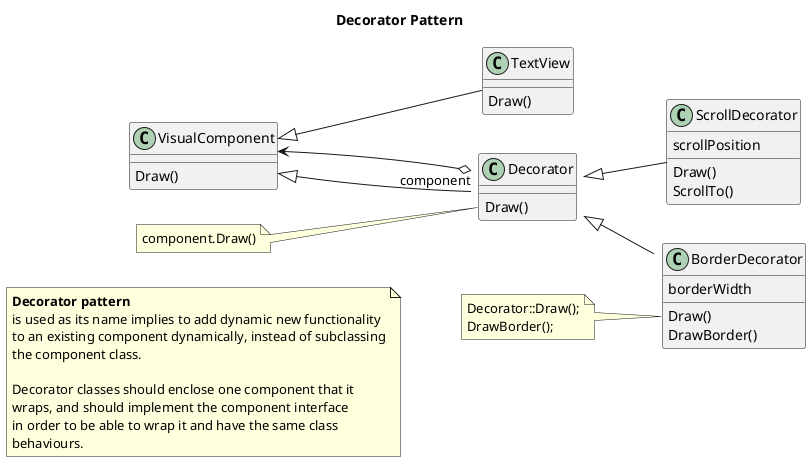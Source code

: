 @startuml

left to right direction
title Decorator Pattern

note as n1
    <b>Decorator pattern</b> 
    is used as its name implies to add dynamic new functionality
    to an existing component dynamically, instead of subclassing
    the component class.
    
    Decorator classes should enclose one component that it 
    wraps, and should implement the component interface 
    in order to be able to wrap it and have the same class 
    behaviours.
end note

VisualComponent : Draw()

TextView : Draw()

Decorator : Draw()

note as nDecoratorDraw
    component.Draw()
end note
nDecoratorDraw .. Decorator::Draw

ScrollDecorator :  scrollPosition
ScrollDecorator : Draw()
ScrollDecorator : ScrollTo()

BorderDecorator : borderWidth
BorderDecorator : Draw()
BorderDecorator : DrawBorder()

note as nBorderDecoratorDraw
    Decorator::Draw();
    DrawBorder();
end note
nBorderDecoratorDraw .. BorderDecorator::Draw

VisualComponent <|-- TextView
VisualComponent <|-- Decorator

Decorator <|-- ScrollDecorator
Decorator <|-- BorderDecorator

VisualComponent <--o "component" Decorator

@enduml